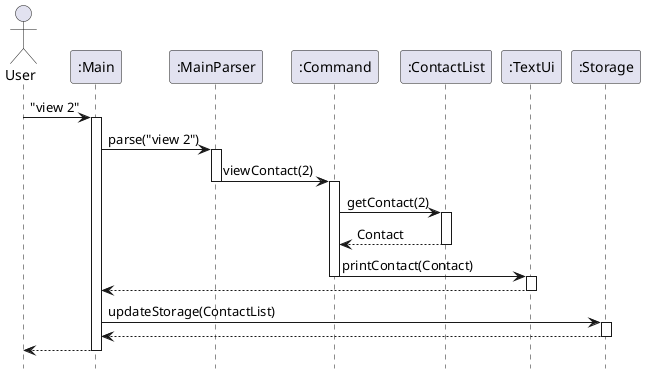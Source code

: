 @startuml

hide footbox

actor User as user
participant ":Main" as main
participant ":MainParser" as parser
participant ":Command" as cmd
participant ":ContactList" as cl
participant ":TextUi" as ui
participant ":Storage" as store

user -> main : "view 2"
activate main
main -> parser : parse("view 2")

activate parser
parser -> cmd : viewContact(2)
deactivate parser

activate cmd
cmd -> cl : getContact(2)
activate cl
cl --> cmd : Contact
deactivate cl

cmd -> ui : printContact(Contact)
deactivate cmd
activate ui
ui --> main
deactivate ui
main-> store : updateStorage(ContactList)
activate store
store --> main
deactivate store

main --> user
deactivate main

@enduml